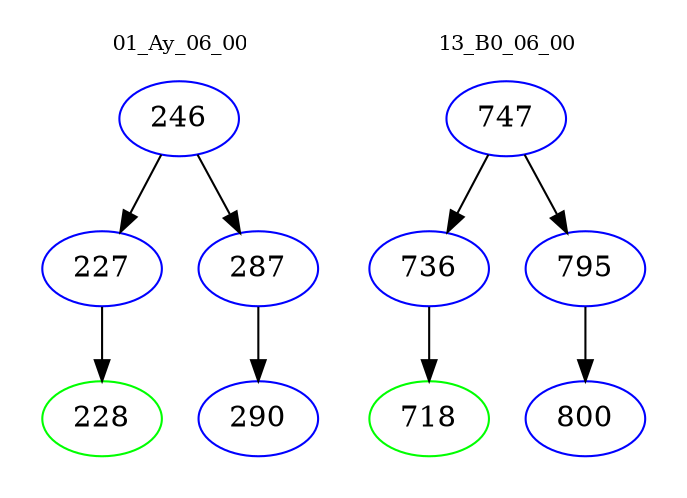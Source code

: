 digraph{
subgraph cluster_0 {
color = white
label = "01_Ay_06_00";
fontsize=10;
T0_246 [label="246", color="blue"]
T0_246 -> T0_227 [color="black"]
T0_227 [label="227", color="blue"]
T0_227 -> T0_228 [color="black"]
T0_228 [label="228", color="green"]
T0_246 -> T0_287 [color="black"]
T0_287 [label="287", color="blue"]
T0_287 -> T0_290 [color="black"]
T0_290 [label="290", color="blue"]
}
subgraph cluster_1 {
color = white
label = "13_B0_06_00";
fontsize=10;
T1_747 [label="747", color="blue"]
T1_747 -> T1_736 [color="black"]
T1_736 [label="736", color="blue"]
T1_736 -> T1_718 [color="black"]
T1_718 [label="718", color="green"]
T1_747 -> T1_795 [color="black"]
T1_795 [label="795", color="blue"]
T1_795 -> T1_800 [color="black"]
T1_800 [label="800", color="blue"]
}
}
